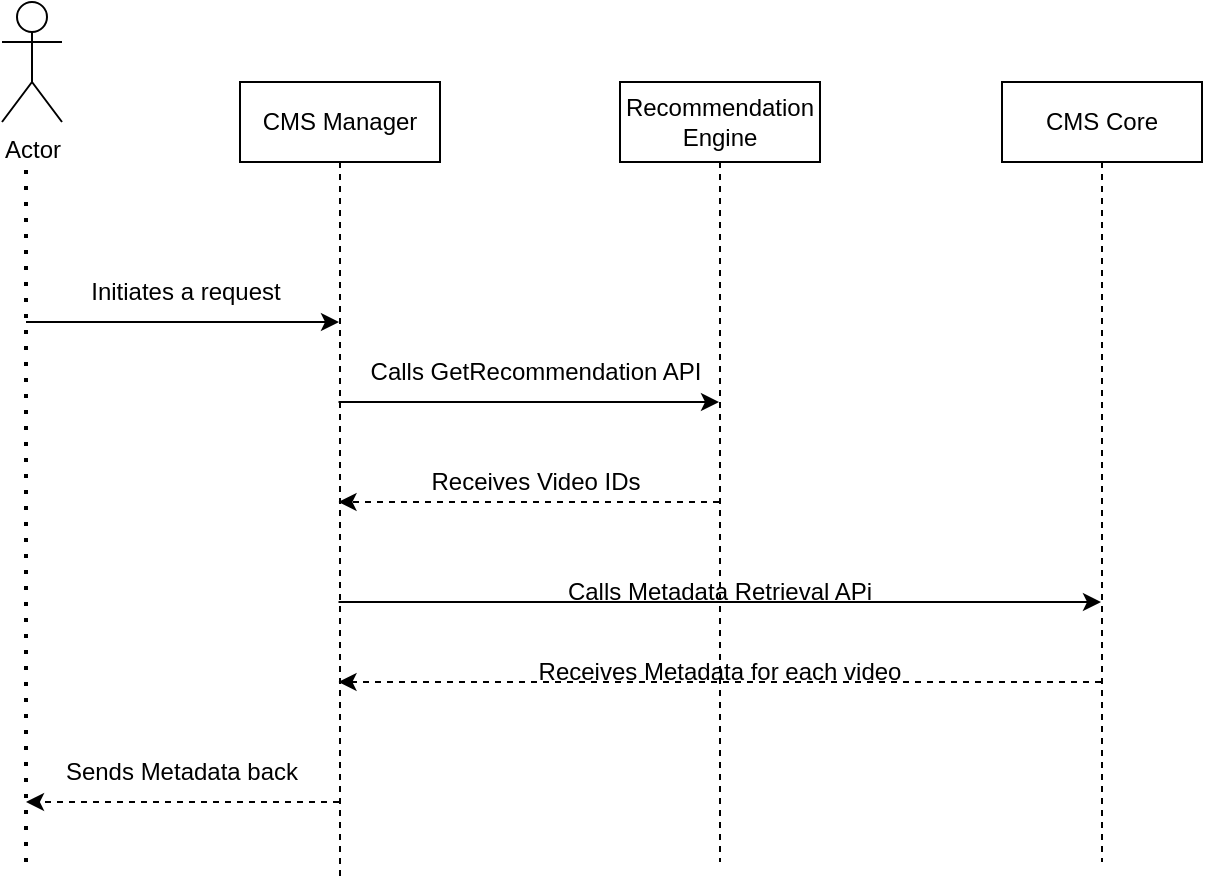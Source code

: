 <mxfile version="21.6.1" type="github">
  <diagram name="Page-1" id="2YBvvXClWsGukQMizWep">
    <mxGraphModel dx="500" dy="405" grid="1" gridSize="10" guides="1" tooltips="1" connect="1" arrows="1" fold="1" page="1" pageScale="1" pageWidth="850" pageHeight="1100" math="0" shadow="0">
      <root>
        <mxCell id="0" />
        <mxCell id="1" parent="0" />
        <mxCell id="aM9ryv3xv72pqoxQDRHE-1" value="CMS Manager" style="shape=umlLifeline;perimeter=lifelinePerimeter;whiteSpace=wrap;html=1;container=0;dropTarget=0;collapsible=0;recursiveResize=0;outlineConnect=0;portConstraint=eastwest;newEdgeStyle={&quot;edgeStyle&quot;:&quot;elbowEdgeStyle&quot;,&quot;elbow&quot;:&quot;vertical&quot;,&quot;curved&quot;:0,&quot;rounded&quot;:0};" parent="1" vertex="1">
          <mxGeometry x="237" y="40" width="100" height="400" as="geometry" />
        </mxCell>
        <mxCell id="aM9ryv3xv72pqoxQDRHE-5" value="CMS Core" style="shape=umlLifeline;perimeter=lifelinePerimeter;whiteSpace=wrap;html=1;container=0;dropTarget=0;collapsible=0;recursiveResize=0;outlineConnect=0;portConstraint=eastwest;newEdgeStyle={&quot;edgeStyle&quot;:&quot;elbowEdgeStyle&quot;,&quot;elbow&quot;:&quot;vertical&quot;,&quot;curved&quot;:0,&quot;rounded&quot;:0};" parent="1" vertex="1">
          <mxGeometry x="618" y="40" width="100" height="390" as="geometry" />
        </mxCell>
        <mxCell id="r9_2llCPw7SXEr1VWEvc-1" value="Recommendation Engine" style="shape=umlLifeline;perimeter=lifelinePerimeter;whiteSpace=wrap;html=1;container=0;dropTarget=0;collapsible=0;recursiveResize=0;outlineConnect=0;portConstraint=eastwest;newEdgeStyle={&quot;edgeStyle&quot;:&quot;elbowEdgeStyle&quot;,&quot;elbow&quot;:&quot;vertical&quot;,&quot;curved&quot;:0,&quot;rounded&quot;:0};" parent="1" vertex="1">
          <mxGeometry x="427" y="40" width="100" height="390" as="geometry" />
        </mxCell>
        <mxCell id="r9_2llCPw7SXEr1VWEvc-2" value="Actor" style="shape=umlActor;verticalLabelPosition=bottom;verticalAlign=top;html=1;outlineConnect=0;" parent="1" vertex="1">
          <mxGeometry x="118" width="30" height="60" as="geometry" />
        </mxCell>
        <mxCell id="r9_2llCPw7SXEr1VWEvc-5" value="" style="endArrow=none;dashed=1;html=1;dashPattern=1 3;strokeWidth=2;rounded=0;" parent="1" edge="1">
          <mxGeometry width="50" height="50" relative="1" as="geometry">
            <mxPoint x="130" y="430" as="sourcePoint" />
            <mxPoint x="130" y="80" as="targetPoint" />
          </mxGeometry>
        </mxCell>
        <mxCell id="r9_2llCPw7SXEr1VWEvc-8" value="" style="endArrow=classic;html=1;rounded=0;" parent="1" target="aM9ryv3xv72pqoxQDRHE-1" edge="1">
          <mxGeometry width="50" height="50" relative="1" as="geometry">
            <mxPoint x="130" y="160" as="sourcePoint" />
            <mxPoint x="237" y="130" as="targetPoint" />
          </mxGeometry>
        </mxCell>
        <mxCell id="r9_2llCPw7SXEr1VWEvc-9" value="" style="endArrow=classic;html=1;rounded=0;" parent="1" target="r9_2llCPw7SXEr1VWEvc-1" edge="1">
          <mxGeometry width="50" height="50" relative="1" as="geometry">
            <mxPoint x="286.25" y="200" as="sourcePoint" />
            <mxPoint x="407.711" y="200" as="targetPoint" />
          </mxGeometry>
        </mxCell>
        <mxCell id="r9_2llCPw7SXEr1VWEvc-13" value="" style="endArrow=classic;html=1;rounded=0;dashed=1;" parent="1" edge="1">
          <mxGeometry width="50" height="50" relative="1" as="geometry">
            <mxPoint x="476.5" y="250" as="sourcePoint" />
            <mxPoint x="286.25" y="250" as="targetPoint" />
            <Array as="points">
              <mxPoint x="340" y="250" />
            </Array>
          </mxGeometry>
        </mxCell>
        <mxCell id="r9_2llCPw7SXEr1VWEvc-14" value="" style="endArrow=classic;html=1;rounded=0;" parent="1" edge="1">
          <mxGeometry width="50" height="50" relative="1" as="geometry">
            <mxPoint x="286.25" y="300" as="sourcePoint" />
            <mxPoint x="667.5" y="300" as="targetPoint" />
          </mxGeometry>
        </mxCell>
        <mxCell id="r9_2llCPw7SXEr1VWEvc-16" value="" style="endArrow=classic;html=1;rounded=0;dashed=1;" parent="1" edge="1">
          <mxGeometry width="50" height="50" relative="1" as="geometry">
            <mxPoint x="667.5" y="340" as="sourcePoint" />
            <mxPoint x="286.25" y="340" as="targetPoint" />
          </mxGeometry>
        </mxCell>
        <mxCell id="r9_2llCPw7SXEr1VWEvc-18" value="" style="endArrow=classic;html=1;rounded=0;dashed=1;" parent="1" edge="1">
          <mxGeometry width="50" height="50" relative="1" as="geometry">
            <mxPoint x="286.5" y="400" as="sourcePoint" />
            <mxPoint x="130" y="400" as="targetPoint" />
            <Array as="points">
              <mxPoint x="200" y="400" />
            </Array>
          </mxGeometry>
        </mxCell>
        <mxCell id="r9_2llCPw7SXEr1VWEvc-19" value="Initiates a request" style="text;html=1;strokeColor=none;fillColor=none;align=center;verticalAlign=middle;whiteSpace=wrap;rounded=0;" parent="1" vertex="1">
          <mxGeometry x="160" y="130" width="100" height="30" as="geometry" />
        </mxCell>
        <mxCell id="r9_2llCPw7SXEr1VWEvc-20" value="Calls GetRecommendation API" style="text;html=1;strokeColor=none;fillColor=none;align=center;verticalAlign=middle;whiteSpace=wrap;rounded=0;" parent="1" vertex="1">
          <mxGeometry x="290" y="170" width="190" height="30" as="geometry" />
        </mxCell>
        <mxCell id="r9_2llCPw7SXEr1VWEvc-21" value="Receives Video IDs" style="text;html=1;strokeColor=none;fillColor=none;align=center;verticalAlign=middle;whiteSpace=wrap;rounded=0;" parent="1" vertex="1">
          <mxGeometry x="290" y="225" width="190" height="30" as="geometry" />
        </mxCell>
        <mxCell id="r9_2llCPw7SXEr1VWEvc-23" value="Calls Metadata Retrieval APi" style="text;html=1;strokeColor=none;fillColor=none;align=center;verticalAlign=middle;whiteSpace=wrap;rounded=0;" parent="1" vertex="1">
          <mxGeometry x="382" y="280" width="190" height="30" as="geometry" />
        </mxCell>
        <mxCell id="r9_2llCPw7SXEr1VWEvc-24" value="Receives Metadata for each video" style="text;html=1;strokeColor=none;fillColor=none;align=center;verticalAlign=middle;whiteSpace=wrap;rounded=0;" parent="1" vertex="1">
          <mxGeometry x="382" y="320" width="190" height="30" as="geometry" />
        </mxCell>
        <mxCell id="r9_2llCPw7SXEr1VWEvc-26" value="Sends Metadata back" style="text;html=1;strokeColor=none;fillColor=none;align=center;verticalAlign=middle;whiteSpace=wrap;rounded=0;" parent="1" vertex="1">
          <mxGeometry x="148" y="370" width="120" height="30" as="geometry" />
        </mxCell>
      </root>
    </mxGraphModel>
  </diagram>
</mxfile>
